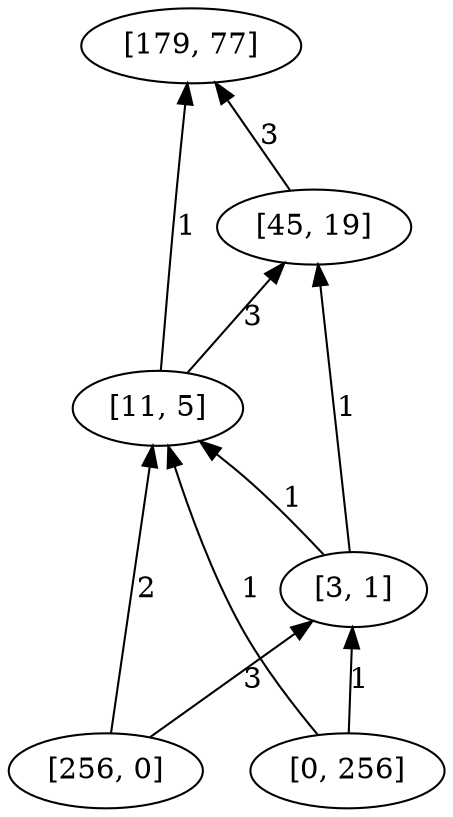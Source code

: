 digraph "DD" { 
rankdir = "BT" 
graph [ ordering = "out"];
5001 -> 3[label = "2"];
5001 -> 4[label = "3"];
5002 -> 3[label = "1"];
5002 -> 4[label = "1"];
2 -> 1[label = "3"];
3 -> 1[label = "1"];
3 -> 2[label = "3"];
4 -> 2[label = "1"];
4 -> 3[label = "1"];
5001 [label = "[256, 0]",  shape = oval]
5002 [label = "[0, 256]",  shape = oval]
1 [label = "[179, 77]",  shape = oval]
2 [label = "[45, 19]",  shape = oval]
3 [label = "[11, 5]",  shape = oval]
4 [label = "[3, 1]",  shape = oval]
}
